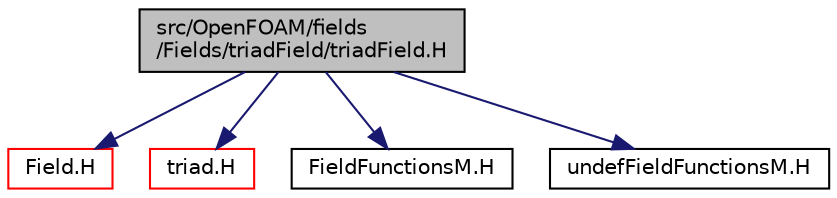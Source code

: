 digraph "src/OpenFOAM/fields/Fields/triadField/triadField.H"
{
  bgcolor="transparent";
  edge [fontname="Helvetica",fontsize="10",labelfontname="Helvetica",labelfontsize="10"];
  node [fontname="Helvetica",fontsize="10",shape=record];
  Node1 [label="src/OpenFOAM/fields\l/Fields/triadField/triadField.H",height=0.2,width=0.4,color="black", fillcolor="grey75", style="filled", fontcolor="black"];
  Node1 -> Node2 [color="midnightblue",fontsize="10",style="solid",fontname="Helvetica"];
  Node2 [label="Field.H",height=0.2,width=0.4,color="red",URL="$a07966.html"];
  Node1 -> Node3 [color="midnightblue",fontsize="10",style="solid",fontname="Helvetica"];
  Node3 [label="triad.H",height=0.2,width=0.4,color="red",URL="$a09051.html"];
  Node1 -> Node4 [color="midnightblue",fontsize="10",style="solid",fontname="Helvetica"];
  Node4 [label="FieldFunctionsM.H",height=0.2,width=0.4,color="black",URL="$a07970.html",tooltip="High performance macro functions for Field<Type> algebra. These expand using either array element acc..."];
  Node1 -> Node5 [color="midnightblue",fontsize="10",style="solid",fontname="Helvetica"];
  Node5 [label="undefFieldFunctionsM.H",height=0.2,width=0.4,color="black",URL="$a07976.html"];
}
